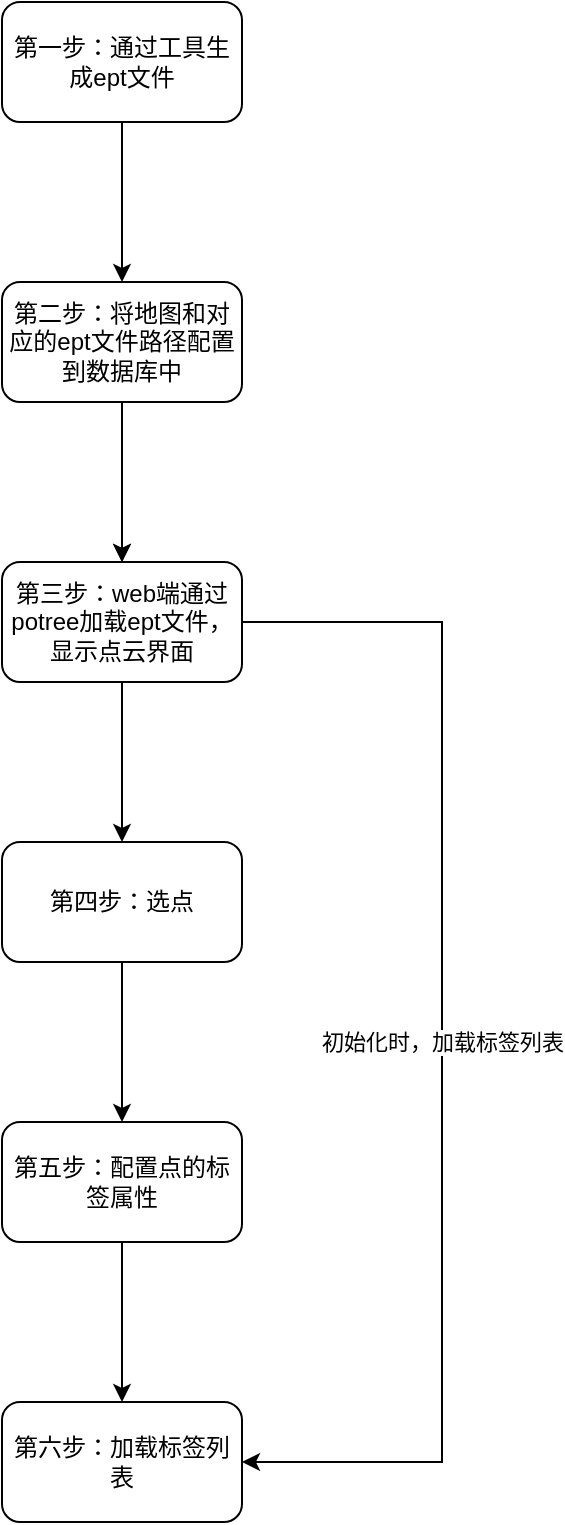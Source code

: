 <mxfile version="21.2.9" type="github">
  <diagram name="第 1 页" id="KCsGPZrE0ysaE5nDXICY">
    <mxGraphModel dx="1434" dy="771" grid="1" gridSize="10" guides="1" tooltips="1" connect="1" arrows="1" fold="1" page="1" pageScale="1" pageWidth="827" pageHeight="1169" math="0" shadow="0">
      <root>
        <mxCell id="0" />
        <mxCell id="1" parent="0" />
        <mxCell id="3LxgkGNjxUcp--r8CzHm-3" value="" style="edgeStyle=orthogonalEdgeStyle;rounded=0;orthogonalLoop=1;jettySize=auto;html=1;" parent="1" source="3LxgkGNjxUcp--r8CzHm-1" target="3LxgkGNjxUcp--r8CzHm-2" edge="1">
          <mxGeometry relative="1" as="geometry" />
        </mxCell>
        <mxCell id="3LxgkGNjxUcp--r8CzHm-1" value="第一步：通过工具生成ept文件" style="rounded=1;whiteSpace=wrap;html=1;" parent="1" vertex="1">
          <mxGeometry x="310" y="150" width="120" height="60" as="geometry" />
        </mxCell>
        <mxCell id="3LxgkGNjxUcp--r8CzHm-5" value="" style="edgeStyle=orthogonalEdgeStyle;rounded=0;orthogonalLoop=1;jettySize=auto;html=1;" parent="1" source="3LxgkGNjxUcp--r8CzHm-2" target="3LxgkGNjxUcp--r8CzHm-4" edge="1">
          <mxGeometry relative="1" as="geometry" />
        </mxCell>
        <mxCell id="U29xZ2vQ6zGHfJtYrRsx-7" value="" style="edgeStyle=orthogonalEdgeStyle;rounded=0;orthogonalLoop=1;jettySize=auto;html=1;" edge="1" parent="1" source="3LxgkGNjxUcp--r8CzHm-2" target="3LxgkGNjxUcp--r8CzHm-4">
          <mxGeometry relative="1" as="geometry" />
        </mxCell>
        <mxCell id="3LxgkGNjxUcp--r8CzHm-2" value="第二步：将地图和对应的ept文件路径配置到数据库中" style="whiteSpace=wrap;html=1;rounded=1;" parent="1" vertex="1">
          <mxGeometry x="310" y="290" width="120" height="60" as="geometry" />
        </mxCell>
        <mxCell id="U29xZ2vQ6zGHfJtYrRsx-2" value="" style="edgeStyle=orthogonalEdgeStyle;rounded=0;orthogonalLoop=1;jettySize=auto;html=1;" edge="1" parent="1" source="3LxgkGNjxUcp--r8CzHm-4" target="U29xZ2vQ6zGHfJtYrRsx-1">
          <mxGeometry relative="1" as="geometry" />
        </mxCell>
        <mxCell id="U29xZ2vQ6zGHfJtYrRsx-8" value="初始化时，加载标签列表" style="edgeStyle=orthogonalEdgeStyle;rounded=0;orthogonalLoop=1;jettySize=auto;html=1;exitX=1;exitY=0.5;exitDx=0;exitDy=0;entryX=1;entryY=0.5;entryDx=0;entryDy=0;" edge="1" parent="1" source="3LxgkGNjxUcp--r8CzHm-4" target="U29xZ2vQ6zGHfJtYrRsx-5">
          <mxGeometry relative="1" as="geometry">
            <Array as="points">
              <mxPoint x="530" y="460" />
              <mxPoint x="530" y="880" />
            </Array>
          </mxGeometry>
        </mxCell>
        <mxCell id="3LxgkGNjxUcp--r8CzHm-4" value="第三步：web端通过potree加载ept文件，显示点云界面" style="whiteSpace=wrap;html=1;rounded=1;" parent="1" vertex="1">
          <mxGeometry x="310" y="430" width="120" height="60" as="geometry" />
        </mxCell>
        <mxCell id="U29xZ2vQ6zGHfJtYrRsx-4" value="" style="edgeStyle=orthogonalEdgeStyle;rounded=0;orthogonalLoop=1;jettySize=auto;html=1;" edge="1" parent="1" source="U29xZ2vQ6zGHfJtYrRsx-1" target="U29xZ2vQ6zGHfJtYrRsx-3">
          <mxGeometry relative="1" as="geometry" />
        </mxCell>
        <mxCell id="U29xZ2vQ6zGHfJtYrRsx-1" value="第四步：选点" style="whiteSpace=wrap;html=1;rounded=1;" vertex="1" parent="1">
          <mxGeometry x="310" y="570" width="120" height="60" as="geometry" />
        </mxCell>
        <mxCell id="U29xZ2vQ6zGHfJtYrRsx-6" value="" style="edgeStyle=orthogonalEdgeStyle;rounded=0;orthogonalLoop=1;jettySize=auto;html=1;" edge="1" parent="1" source="U29xZ2vQ6zGHfJtYrRsx-3" target="U29xZ2vQ6zGHfJtYrRsx-5">
          <mxGeometry relative="1" as="geometry" />
        </mxCell>
        <mxCell id="U29xZ2vQ6zGHfJtYrRsx-3" value="第五步：配置点的标签属性" style="whiteSpace=wrap;html=1;rounded=1;" vertex="1" parent="1">
          <mxGeometry x="310" y="710" width="120" height="60" as="geometry" />
        </mxCell>
        <mxCell id="U29xZ2vQ6zGHfJtYrRsx-5" value="第六步：加载标签列表" style="whiteSpace=wrap;html=1;rounded=1;" vertex="1" parent="1">
          <mxGeometry x="310" y="850" width="120" height="60" as="geometry" />
        </mxCell>
      </root>
    </mxGraphModel>
  </diagram>
</mxfile>

